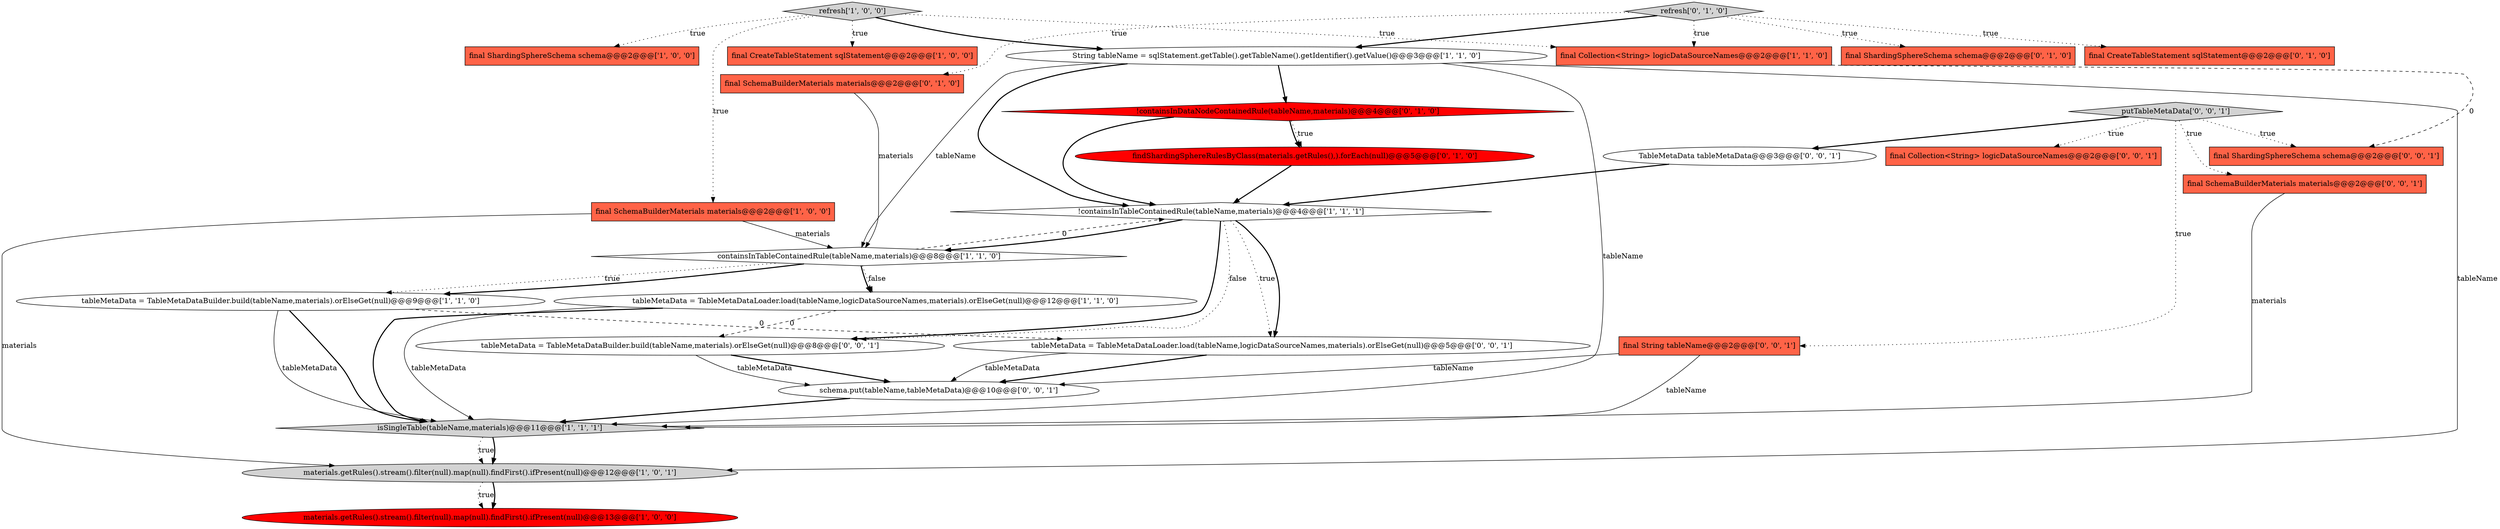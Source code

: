 digraph {
25 [style = filled, label = "final ShardingSphereSchema schema@@@2@@@['0', '0', '1']", fillcolor = tomato, shape = box image = "AAA0AAABBB3BBB"];
26 [style = filled, label = "tableMetaData = TableMetaDataLoader.load(tableName,logicDataSourceNames,materials).orElseGet(null)@@@5@@@['0', '0', '1']", fillcolor = white, shape = ellipse image = "AAA0AAABBB3BBB"];
6 [style = filled, label = "containsInTableContainedRule(tableName,materials)@@@8@@@['1', '1', '0']", fillcolor = white, shape = diamond image = "AAA0AAABBB1BBB"];
9 [style = filled, label = "refresh['1', '0', '0']", fillcolor = lightgray, shape = diamond image = "AAA0AAABBB1BBB"];
0 [style = filled, label = "isSingleTable(tableName,materials)@@@11@@@['1', '1', '1']", fillcolor = lightgray, shape = diamond image = "AAA0AAABBB1BBB"];
18 [style = filled, label = "!containsInDataNodeContainedRule(tableName,materials)@@@4@@@['0', '1', '0']", fillcolor = red, shape = diamond image = "AAA1AAABBB2BBB"];
17 [style = filled, label = "final ShardingSphereSchema schema@@@2@@@['0', '1', '0']", fillcolor = tomato, shape = box image = "AAA0AAABBB2BBB"];
19 [style = filled, label = "final String tableName@@@2@@@['0', '0', '1']", fillcolor = tomato, shape = box image = "AAA0AAABBB3BBB"];
24 [style = filled, label = "TableMetaData tableMetaData@@@3@@@['0', '0', '1']", fillcolor = white, shape = ellipse image = "AAA0AAABBB3BBB"];
2 [style = filled, label = "final ShardingSphereSchema schema@@@2@@@['1', '0', '0']", fillcolor = tomato, shape = box image = "AAA0AAABBB1BBB"];
14 [style = filled, label = "final CreateTableStatement sqlStatement@@@2@@@['0', '1', '0']", fillcolor = tomato, shape = box image = "AAA0AAABBB2BBB"];
27 [style = filled, label = "putTableMetaData['0', '0', '1']", fillcolor = lightgray, shape = diamond image = "AAA0AAABBB3BBB"];
5 [style = filled, label = "final SchemaBuilderMaterials materials@@@2@@@['1', '0', '0']", fillcolor = tomato, shape = box image = "AAA0AAABBB1BBB"];
11 [style = filled, label = "final Collection<String> logicDataSourceNames@@@2@@@['1', '1', '0']", fillcolor = tomato, shape = box image = "AAA0AAABBB1BBB"];
1 [style = filled, label = "tableMetaData = TableMetaDataBuilder.build(tableName,materials).orElseGet(null)@@@9@@@['1', '1', '0']", fillcolor = white, shape = ellipse image = "AAA0AAABBB1BBB"];
7 [style = filled, label = "String tableName = sqlStatement.getTable().getTableName().getIdentifier().getValue()@@@3@@@['1', '1', '0']", fillcolor = white, shape = ellipse image = "AAA0AAABBB1BBB"];
3 [style = filled, label = "materials.getRules().stream().filter(null).map(null).findFirst().ifPresent(null)@@@13@@@['1', '0', '0']", fillcolor = red, shape = ellipse image = "AAA1AAABBB1BBB"];
23 [style = filled, label = "schema.put(tableName,tableMetaData)@@@10@@@['0', '0', '1']", fillcolor = white, shape = ellipse image = "AAA0AAABBB3BBB"];
4 [style = filled, label = "final CreateTableStatement sqlStatement@@@2@@@['1', '0', '0']", fillcolor = tomato, shape = box image = "AAA0AAABBB1BBB"];
10 [style = filled, label = "materials.getRules().stream().filter(null).map(null).findFirst().ifPresent(null)@@@12@@@['1', '0', '1']", fillcolor = lightgray, shape = ellipse image = "AAA0AAABBB1BBB"];
16 [style = filled, label = "refresh['0', '1', '0']", fillcolor = lightgray, shape = diamond image = "AAA0AAABBB2BBB"];
13 [style = filled, label = "findShardingSphereRulesByClass(materials.getRules(),).forEach(null)@@@5@@@['0', '1', '0']", fillcolor = red, shape = ellipse image = "AAA1AAABBB2BBB"];
8 [style = filled, label = "!containsInTableContainedRule(tableName,materials)@@@4@@@['1', '1', '1']", fillcolor = white, shape = diamond image = "AAA0AAABBB1BBB"];
12 [style = filled, label = "tableMetaData = TableMetaDataLoader.load(tableName,logicDataSourceNames,materials).orElseGet(null)@@@12@@@['1', '1', '0']", fillcolor = white, shape = ellipse image = "AAA0AAABBB1BBB"];
21 [style = filled, label = "final SchemaBuilderMaterials materials@@@2@@@['0', '0', '1']", fillcolor = tomato, shape = box image = "AAA0AAABBB3BBB"];
20 [style = filled, label = "final Collection<String> logicDataSourceNames@@@2@@@['0', '0', '1']", fillcolor = tomato, shape = box image = "AAA0AAABBB3BBB"];
22 [style = filled, label = "tableMetaData = TableMetaDataBuilder.build(tableName,materials).orElseGet(null)@@@8@@@['0', '0', '1']", fillcolor = white, shape = ellipse image = "AAA0AAABBB3BBB"];
15 [style = filled, label = "final SchemaBuilderMaterials materials@@@2@@@['0', '1', '0']", fillcolor = tomato, shape = box image = "AAA0AAABBB2BBB"];
21->0 [style = solid, label="materials"];
8->26 [style = dotted, label="true"];
19->0 [style = solid, label="tableName"];
6->8 [style = dashed, label="0"];
5->10 [style = solid, label="materials"];
27->25 [style = dotted, label="true"];
0->10 [style = dotted, label="true"];
1->26 [style = dashed, label="0"];
9->11 [style = dotted, label="true"];
16->17 [style = dotted, label="true"];
16->15 [style = dotted, label="true"];
16->7 [style = bold, label=""];
6->1 [style = dotted, label="true"];
10->3 [style = dotted, label="true"];
10->3 [style = bold, label=""];
8->6 [style = bold, label=""];
1->0 [style = bold, label=""];
5->6 [style = solid, label="materials"];
27->21 [style = dotted, label="true"];
7->6 [style = solid, label="tableName"];
7->0 [style = solid, label="tableName"];
7->8 [style = bold, label=""];
9->7 [style = bold, label=""];
12->0 [style = bold, label=""];
22->23 [style = bold, label=""];
23->0 [style = bold, label=""];
27->19 [style = dotted, label="true"];
8->22 [style = bold, label=""];
6->12 [style = dotted, label="false"];
6->1 [style = bold, label=""];
0->10 [style = bold, label=""];
9->5 [style = dotted, label="true"];
26->23 [style = solid, label="tableMetaData"];
27->20 [style = dotted, label="true"];
19->23 [style = solid, label="tableName"];
9->2 [style = dotted, label="true"];
26->23 [style = bold, label=""];
1->0 [style = solid, label="tableMetaData"];
16->14 [style = dotted, label="true"];
12->22 [style = dashed, label="0"];
11->25 [style = dashed, label="0"];
15->6 [style = solid, label="materials"];
18->13 [style = bold, label=""];
12->0 [style = solid, label="tableMetaData"];
7->18 [style = bold, label=""];
9->4 [style = dotted, label="true"];
8->22 [style = dotted, label="false"];
27->24 [style = bold, label=""];
18->8 [style = bold, label=""];
22->23 [style = solid, label="tableMetaData"];
13->8 [style = bold, label=""];
24->8 [style = bold, label=""];
16->11 [style = dotted, label="true"];
7->10 [style = solid, label="tableName"];
18->13 [style = dotted, label="true"];
8->26 [style = bold, label=""];
6->12 [style = bold, label=""];
}
